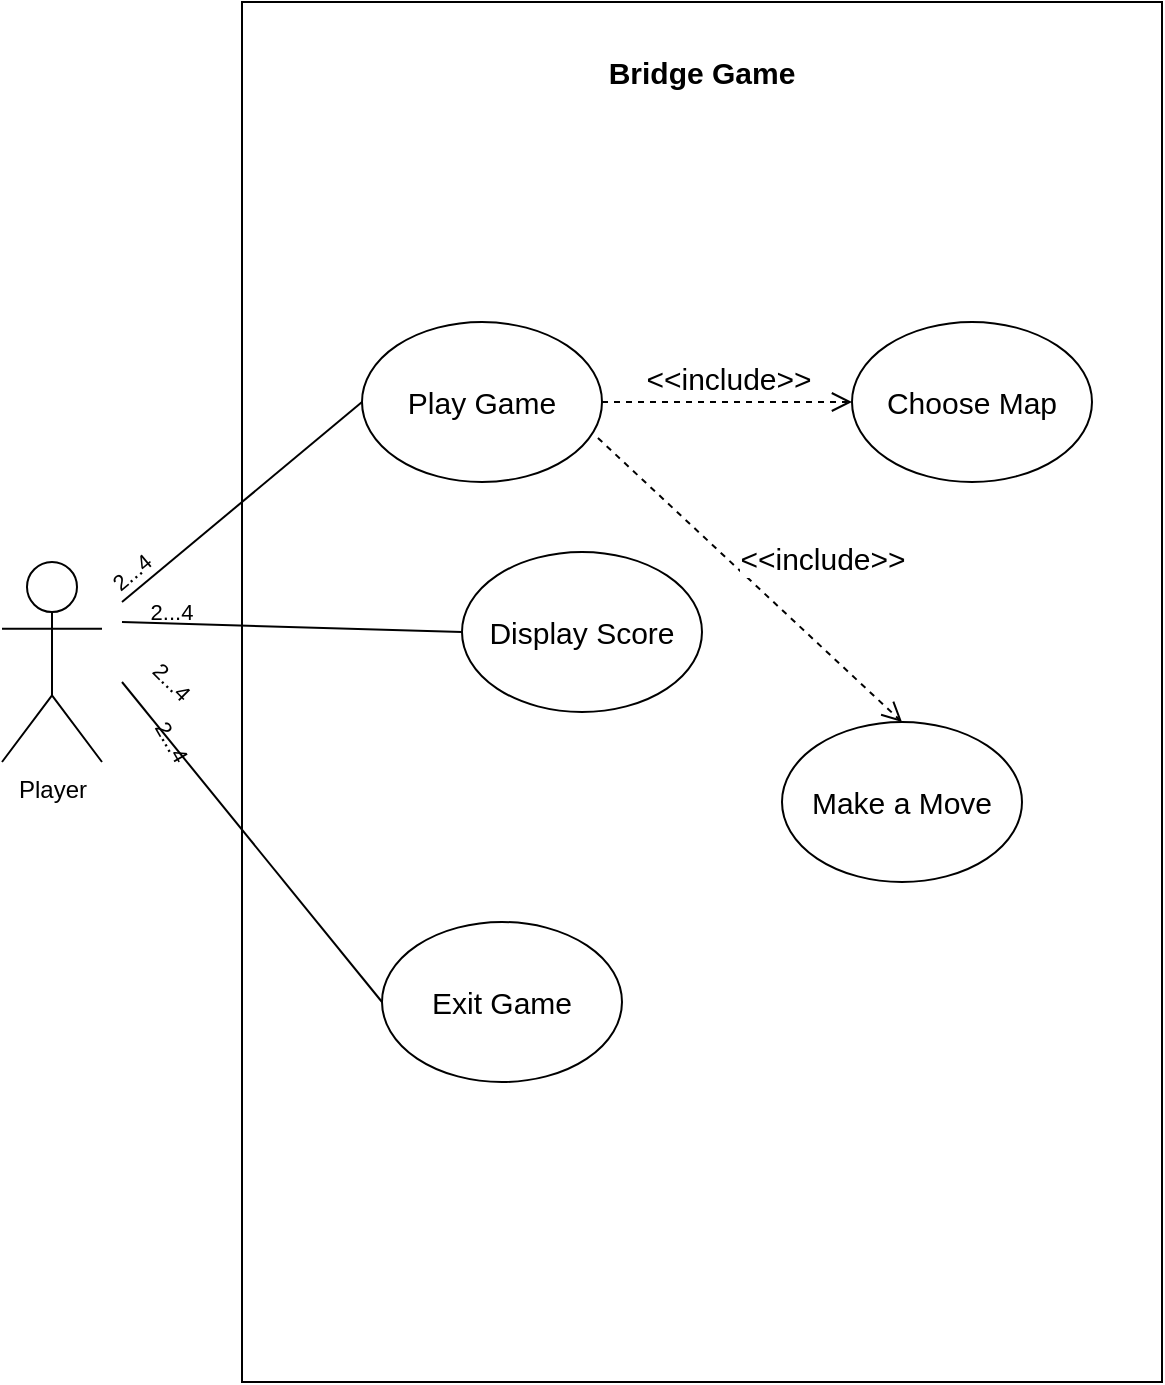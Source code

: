 <mxfile version="19.0.0" type="github">
  <diagram id="FU1WX6aOHGpJxhGzK5Eq" name="Use Case Diagram">
    <mxGraphModel dx="1422" dy="786" grid="1" gridSize="10" guides="1" tooltips="1" connect="1" arrows="1" fold="1" page="1" pageScale="1" pageWidth="827" pageHeight="1169" math="0" shadow="0">
      <root>
        <mxCell id="0" />
        <mxCell id="1" parent="0" />
        <mxCell id="oVW4uMAh0V91xdYQDb78-5" value="Player" style="shape=umlActor;verticalLabelPosition=bottom;verticalAlign=top;html=1;outlineConnect=0;" vertex="1" parent="1">
          <mxGeometry x="50" y="480" width="50" height="100" as="geometry" />
        </mxCell>
        <mxCell id="oVW4uMAh0V91xdYQDb78-11" value="" style="rounded=0;whiteSpace=wrap;html=1;" vertex="1" parent="1">
          <mxGeometry x="170" y="200" width="460" height="690" as="geometry" />
        </mxCell>
        <mxCell id="oVW4uMAh0V91xdYQDb78-12" value="Bridge Game" style="text;html=1;strokeColor=none;fillColor=none;align=center;verticalAlign=middle;whiteSpace=wrap;rounded=0;fontStyle=1;fontSize=15;" vertex="1" parent="1">
          <mxGeometry x="325" y="220" width="150" height="30" as="geometry" />
        </mxCell>
        <mxCell id="oVW4uMAh0V91xdYQDb78-14" value="Choose Map" style="ellipse;whiteSpace=wrap;html=1;fontSize=15;" vertex="1" parent="1">
          <mxGeometry x="475" y="360" width="120" height="80" as="geometry" />
        </mxCell>
        <mxCell id="oVW4uMAh0V91xdYQDb78-15" value="Make a Move" style="ellipse;whiteSpace=wrap;html=1;fontSize=15;" vertex="1" parent="1">
          <mxGeometry x="440" y="560" width="120" height="80" as="geometry" />
        </mxCell>
        <mxCell id="oVW4uMAh0V91xdYQDb78-17" value="Play Game" style="ellipse;whiteSpace=wrap;html=1;fontSize=15;" vertex="1" parent="1">
          <mxGeometry x="230" y="360" width="120" height="80" as="geometry" />
        </mxCell>
        <mxCell id="oVW4uMAh0V91xdYQDb78-18" value="Exit Game" style="ellipse;whiteSpace=wrap;html=1;fontSize=15;" vertex="1" parent="1">
          <mxGeometry x="240" y="660" width="120" height="80" as="geometry" />
        </mxCell>
        <mxCell id="oVW4uMAh0V91xdYQDb78-19" value="Display Score" style="ellipse;whiteSpace=wrap;html=1;fontSize=15;" vertex="1" parent="1">
          <mxGeometry x="280" y="475" width="120" height="80" as="geometry" />
        </mxCell>
        <mxCell id="oVW4uMAh0V91xdYQDb78-20" value="&amp;lt;&amp;lt;include&amp;gt;&amp;gt;" style="html=1;verticalAlign=bottom;endArrow=open;dashed=1;endSize=8;rounded=0;fontSize=15;entryX=0;entryY=0.5;entryDx=0;entryDy=0;" edge="1" parent="1" source="oVW4uMAh0V91xdYQDb78-17" target="oVW4uMAh0V91xdYQDb78-14">
          <mxGeometry relative="1" as="geometry">
            <mxPoint x="450" y="510" as="sourcePoint" />
            <mxPoint x="370" y="510" as="targetPoint" />
          </mxGeometry>
        </mxCell>
        <mxCell id="oVW4uMAh0V91xdYQDb78-24" value="" style="endArrow=none;html=1;rounded=0;fontSize=15;entryX=0;entryY=0.5;entryDx=0;entryDy=0;" edge="1" parent="1" target="oVW4uMAh0V91xdYQDb78-17">
          <mxGeometry width="50" height="50" relative="1" as="geometry">
            <mxPoint x="110" y="500" as="sourcePoint" />
            <mxPoint x="150" y="460" as="targetPoint" />
          </mxGeometry>
        </mxCell>
        <mxCell id="oVW4uMAh0V91xdYQDb78-27" value="" style="endArrow=none;html=1;rounded=0;fontSize=15;entryX=0;entryY=0.5;entryDx=0;entryDy=0;" edge="1" parent="1" target="oVW4uMAh0V91xdYQDb78-19">
          <mxGeometry width="50" height="50" relative="1" as="geometry">
            <mxPoint x="110" y="510" as="sourcePoint" />
            <mxPoint x="240" y="410" as="targetPoint" />
          </mxGeometry>
        </mxCell>
        <mxCell id="oVW4uMAh0V91xdYQDb78-29" value="" style="endArrow=none;html=1;rounded=0;fontSize=15;entryX=0;entryY=0.5;entryDx=0;entryDy=0;" edge="1" parent="1" target="oVW4uMAh0V91xdYQDb78-18">
          <mxGeometry width="50" height="50" relative="1" as="geometry">
            <mxPoint x="110" y="540" as="sourcePoint" />
            <mxPoint x="230" y="660" as="targetPoint" />
          </mxGeometry>
        </mxCell>
        <mxCell id="oVW4uMAh0V91xdYQDb78-30" value="2...4" style="text;html=1;strokeColor=none;fillColor=none;align=center;verticalAlign=middle;whiteSpace=wrap;rounded=0;fontStyle=0;fontSize=11;rotation=-40;" vertex="1" parent="1">
          <mxGeometry x="90" y="470" width="50" height="30" as="geometry" />
        </mxCell>
        <mxCell id="oVW4uMAh0V91xdYQDb78-31" value="2...4" style="text;html=1;strokeColor=none;fillColor=none;align=center;verticalAlign=middle;whiteSpace=wrap;rounded=0;fontStyle=0;fontSize=11;rotation=0;" vertex="1" parent="1">
          <mxGeometry x="110" y="490" width="50" height="30" as="geometry" />
        </mxCell>
        <mxCell id="oVW4uMAh0V91xdYQDb78-32" value="2...4" style="text;html=1;strokeColor=none;fillColor=none;align=center;verticalAlign=middle;whiteSpace=wrap;rounded=0;fontStyle=0;fontSize=11;rotation=45;" vertex="1" parent="1">
          <mxGeometry x="110" y="525" width="50" height="30" as="geometry" />
        </mxCell>
        <mxCell id="oVW4uMAh0V91xdYQDb78-33" value="2...4" style="text;html=1;strokeColor=none;fillColor=none;align=center;verticalAlign=middle;whiteSpace=wrap;rounded=0;fontStyle=0;fontSize=11;rotation=60;" vertex="1" parent="1">
          <mxGeometry x="110" y="555" width="50" height="30" as="geometry" />
        </mxCell>
        <mxCell id="oVW4uMAh0V91xdYQDb78-36" value="&amp;lt;&amp;lt;include&amp;gt;&amp;gt;" style="html=1;verticalAlign=bottom;endArrow=open;dashed=1;endSize=8;rounded=0;fontSize=15;entryX=0.5;entryY=0;entryDx=0;entryDy=0;exitX=0.983;exitY=0.725;exitDx=0;exitDy=0;exitPerimeter=0;" edge="1" parent="1" source="oVW4uMAh0V91xdYQDb78-17" target="oVW4uMAh0V91xdYQDb78-15">
          <mxGeometry x="0.26" y="24" relative="1" as="geometry">
            <mxPoint x="360" y="410" as="sourcePoint" />
            <mxPoint x="485" y="410" as="targetPoint" />
            <mxPoint as="offset" />
          </mxGeometry>
        </mxCell>
      </root>
    </mxGraphModel>
  </diagram>
</mxfile>
